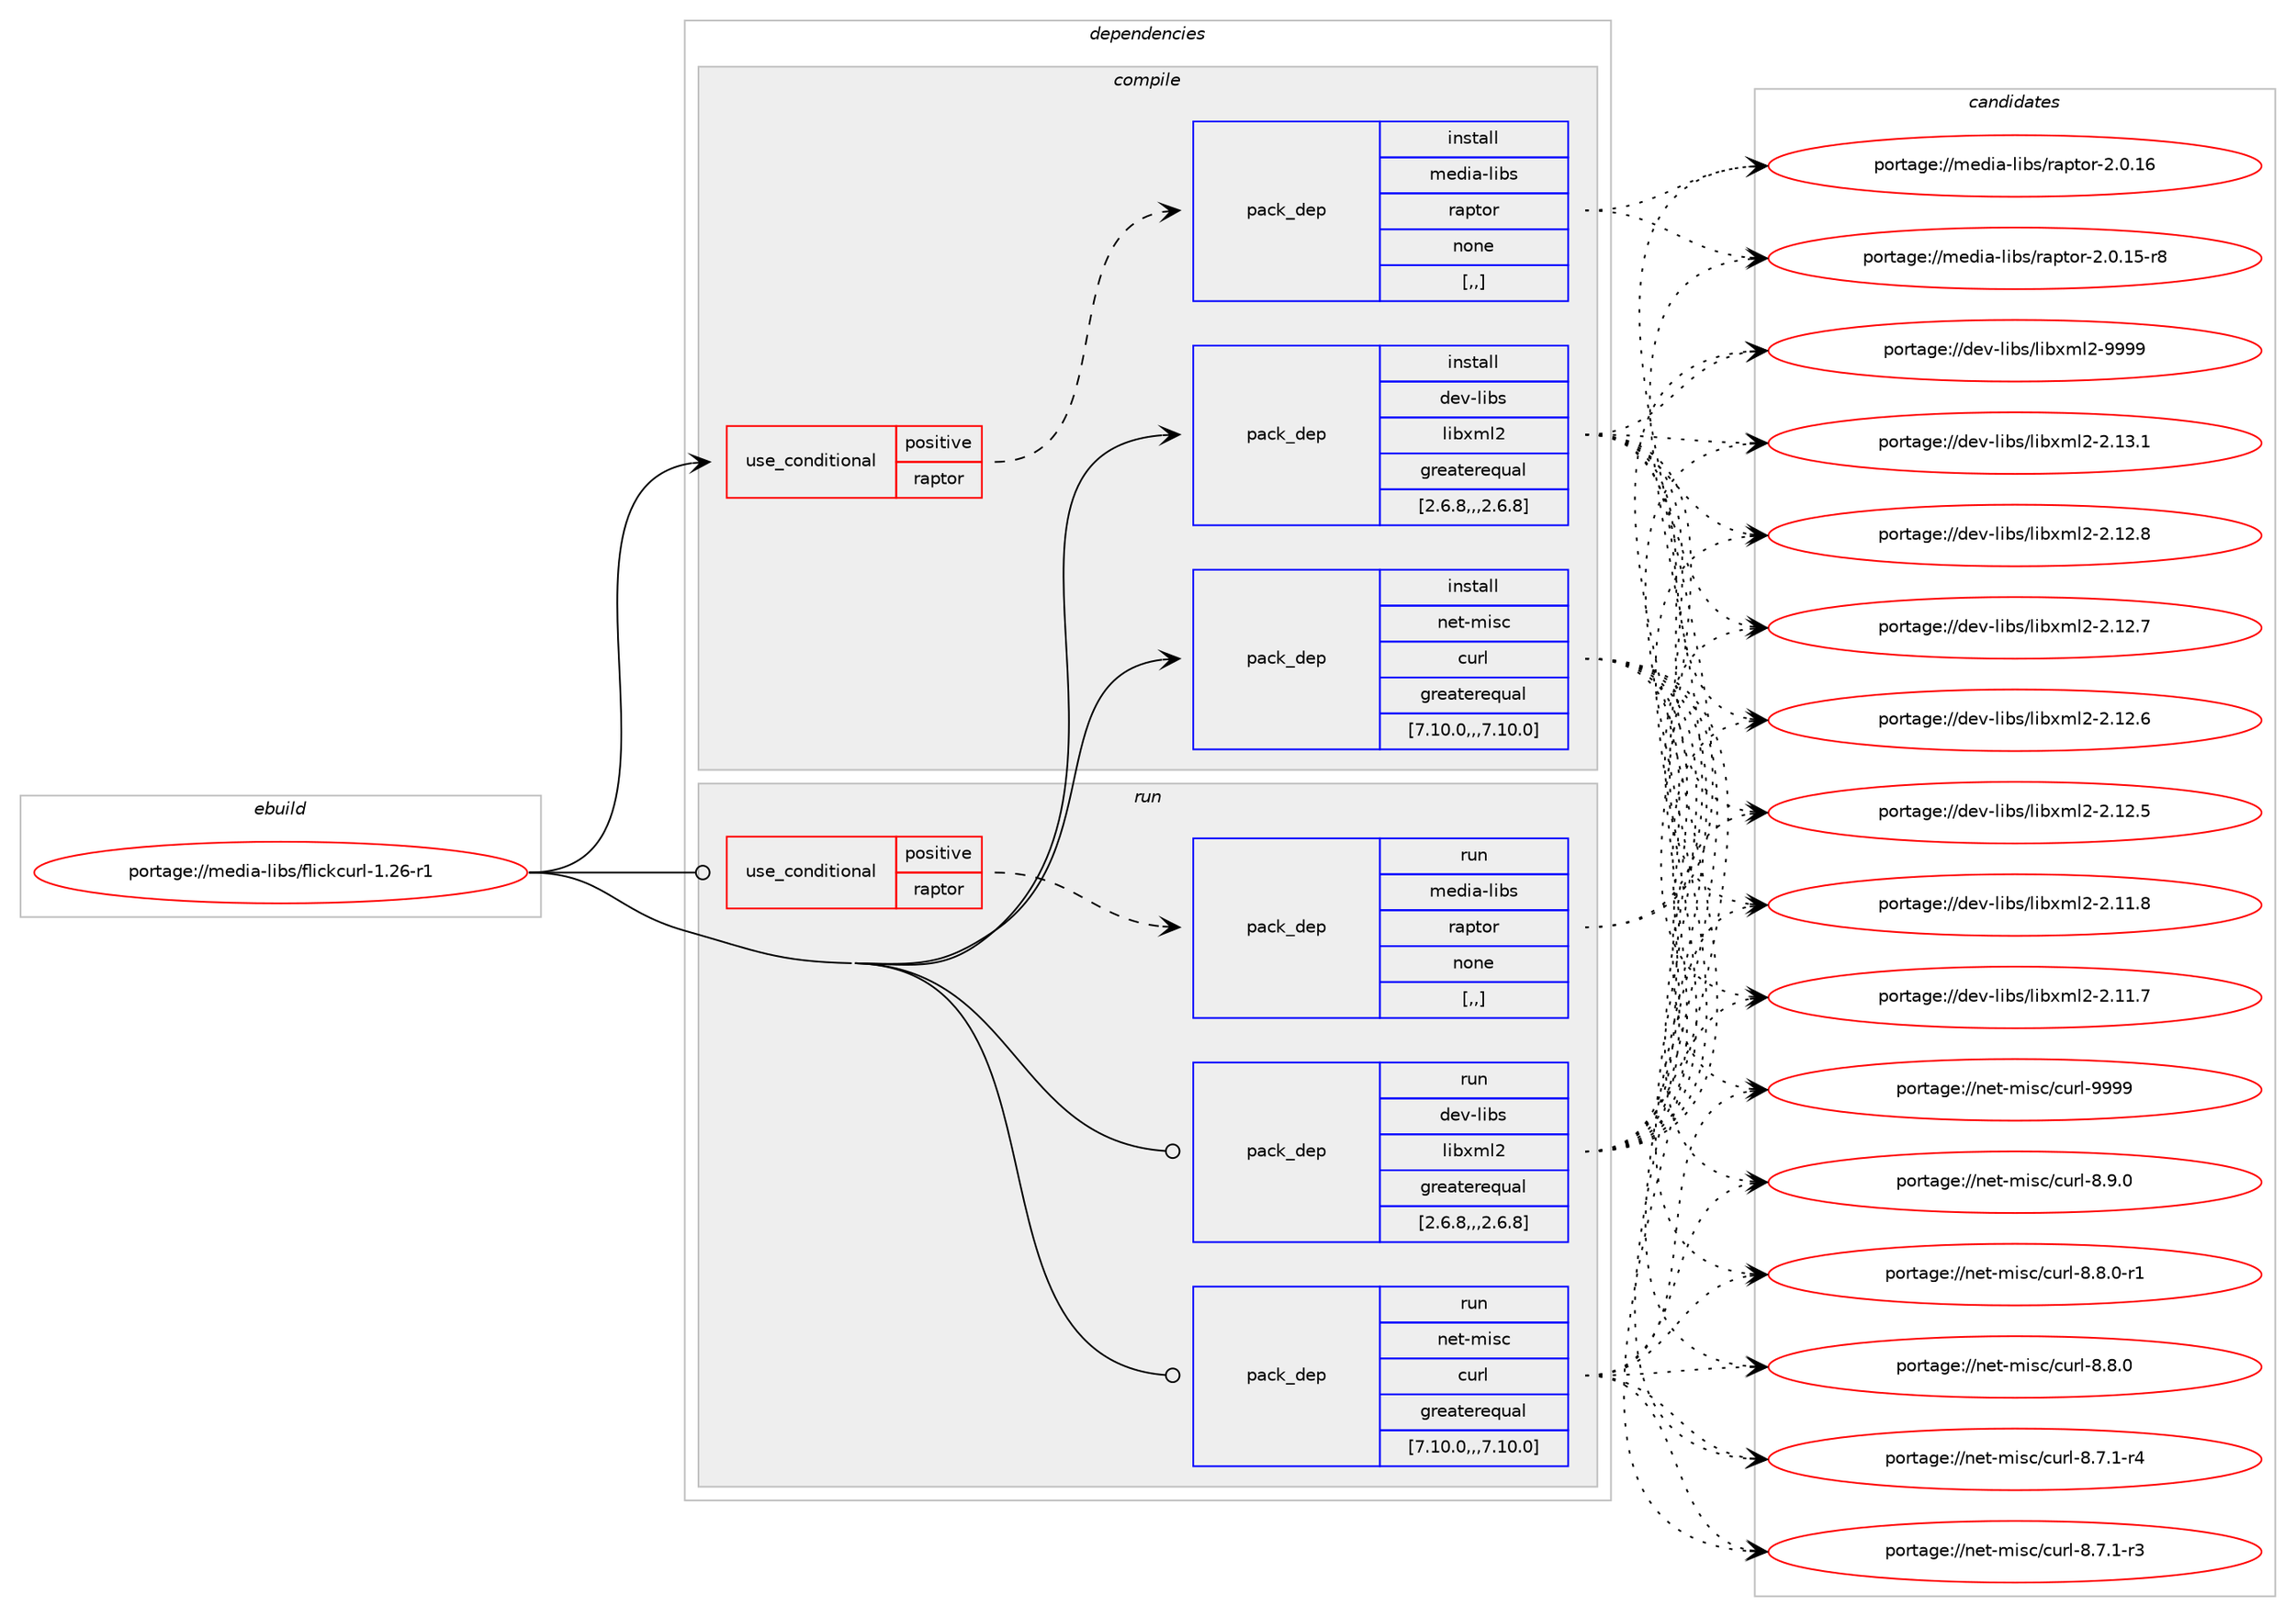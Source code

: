 digraph prolog {

# *************
# Graph options
# *************

newrank=true;
concentrate=true;
compound=true;
graph [rankdir=LR,fontname=Helvetica,fontsize=10,ranksep=1.5];#, ranksep=2.5, nodesep=0.2];
edge  [arrowhead=vee];
node  [fontname=Helvetica,fontsize=10];

# **********
# The ebuild
# **********

subgraph cluster_leftcol {
color=gray;
label=<<i>ebuild</i>>;
id [label="portage://media-libs/flickcurl-1.26-r1", color=red, width=4, href="../media-libs/flickcurl-1.26-r1.svg"];
}

# ****************
# The dependencies
# ****************

subgraph cluster_midcol {
color=gray;
label=<<i>dependencies</i>>;
subgraph cluster_compile {
fillcolor="#eeeeee";
style=filled;
label=<<i>compile</i>>;
subgraph cond74643 {
dependency296606 [label=<<TABLE BORDER="0" CELLBORDER="1" CELLSPACING="0" CELLPADDING="4"><TR><TD ROWSPAN="3" CELLPADDING="10">use_conditional</TD></TR><TR><TD>positive</TD></TR><TR><TD>raptor</TD></TR></TABLE>>, shape=none, color=red];
subgraph pack219609 {
dependency296607 [label=<<TABLE BORDER="0" CELLBORDER="1" CELLSPACING="0" CELLPADDING="4" WIDTH="220"><TR><TD ROWSPAN="6" CELLPADDING="30">pack_dep</TD></TR><TR><TD WIDTH="110">install</TD></TR><TR><TD>media-libs</TD></TR><TR><TD>raptor</TD></TR><TR><TD>none</TD></TR><TR><TD>[,,]</TD></TR></TABLE>>, shape=none, color=blue];
}
dependency296606:e -> dependency296607:w [weight=20,style="dashed",arrowhead="vee"];
}
id:e -> dependency296606:w [weight=20,style="solid",arrowhead="vee"];
subgraph pack219610 {
dependency296608 [label=<<TABLE BORDER="0" CELLBORDER="1" CELLSPACING="0" CELLPADDING="4" WIDTH="220"><TR><TD ROWSPAN="6" CELLPADDING="30">pack_dep</TD></TR><TR><TD WIDTH="110">install</TD></TR><TR><TD>dev-libs</TD></TR><TR><TD>libxml2</TD></TR><TR><TD>greaterequal</TD></TR><TR><TD>[2.6.8,,,2.6.8]</TD></TR></TABLE>>, shape=none, color=blue];
}
id:e -> dependency296608:w [weight=20,style="solid",arrowhead="vee"];
subgraph pack219611 {
dependency296609 [label=<<TABLE BORDER="0" CELLBORDER="1" CELLSPACING="0" CELLPADDING="4" WIDTH="220"><TR><TD ROWSPAN="6" CELLPADDING="30">pack_dep</TD></TR><TR><TD WIDTH="110">install</TD></TR><TR><TD>net-misc</TD></TR><TR><TD>curl</TD></TR><TR><TD>greaterequal</TD></TR><TR><TD>[7.10.0,,,7.10.0]</TD></TR></TABLE>>, shape=none, color=blue];
}
id:e -> dependency296609:w [weight=20,style="solid",arrowhead="vee"];
}
subgraph cluster_compileandrun {
fillcolor="#eeeeee";
style=filled;
label=<<i>compile and run</i>>;
}
subgraph cluster_run {
fillcolor="#eeeeee";
style=filled;
label=<<i>run</i>>;
subgraph cond74644 {
dependency296610 [label=<<TABLE BORDER="0" CELLBORDER="1" CELLSPACING="0" CELLPADDING="4"><TR><TD ROWSPAN="3" CELLPADDING="10">use_conditional</TD></TR><TR><TD>positive</TD></TR><TR><TD>raptor</TD></TR></TABLE>>, shape=none, color=red];
subgraph pack219612 {
dependency296611 [label=<<TABLE BORDER="0" CELLBORDER="1" CELLSPACING="0" CELLPADDING="4" WIDTH="220"><TR><TD ROWSPAN="6" CELLPADDING="30">pack_dep</TD></TR><TR><TD WIDTH="110">run</TD></TR><TR><TD>media-libs</TD></TR><TR><TD>raptor</TD></TR><TR><TD>none</TD></TR><TR><TD>[,,]</TD></TR></TABLE>>, shape=none, color=blue];
}
dependency296610:e -> dependency296611:w [weight=20,style="dashed",arrowhead="vee"];
}
id:e -> dependency296610:w [weight=20,style="solid",arrowhead="odot"];
subgraph pack219613 {
dependency296612 [label=<<TABLE BORDER="0" CELLBORDER="1" CELLSPACING="0" CELLPADDING="4" WIDTH="220"><TR><TD ROWSPAN="6" CELLPADDING="30">pack_dep</TD></TR><TR><TD WIDTH="110">run</TD></TR><TR><TD>dev-libs</TD></TR><TR><TD>libxml2</TD></TR><TR><TD>greaterequal</TD></TR><TR><TD>[2.6.8,,,2.6.8]</TD></TR></TABLE>>, shape=none, color=blue];
}
id:e -> dependency296612:w [weight=20,style="solid",arrowhead="odot"];
subgraph pack219614 {
dependency296613 [label=<<TABLE BORDER="0" CELLBORDER="1" CELLSPACING="0" CELLPADDING="4" WIDTH="220"><TR><TD ROWSPAN="6" CELLPADDING="30">pack_dep</TD></TR><TR><TD WIDTH="110">run</TD></TR><TR><TD>net-misc</TD></TR><TR><TD>curl</TD></TR><TR><TD>greaterequal</TD></TR><TR><TD>[7.10.0,,,7.10.0]</TD></TR></TABLE>>, shape=none, color=blue];
}
id:e -> dependency296613:w [weight=20,style="solid",arrowhead="odot"];
}
}

# **************
# The candidates
# **************

subgraph cluster_choices {
rank=same;
color=gray;
label=<<i>candidates</i>>;

subgraph choice219609 {
color=black;
nodesep=1;
choice109101100105974510810598115471149711211611111445504648464954 [label="portage://media-libs/raptor-2.0.16", color=red, width=4,href="../media-libs/raptor-2.0.16.svg"];
choice1091011001059745108105981154711497112116111114455046484649534511456 [label="portage://media-libs/raptor-2.0.15-r8", color=red, width=4,href="../media-libs/raptor-2.0.15-r8.svg"];
dependency296607:e -> choice109101100105974510810598115471149711211611111445504648464954:w [style=dotted,weight="100"];
dependency296607:e -> choice1091011001059745108105981154711497112116111114455046484649534511456:w [style=dotted,weight="100"];
}
subgraph choice219610 {
color=black;
nodesep=1;
choice10010111845108105981154710810598120109108504557575757 [label="portage://dev-libs/libxml2-9999", color=red, width=4,href="../dev-libs/libxml2-9999.svg"];
choice100101118451081059811547108105981201091085045504649514649 [label="portage://dev-libs/libxml2-2.13.1", color=red, width=4,href="../dev-libs/libxml2-2.13.1.svg"];
choice100101118451081059811547108105981201091085045504649504656 [label="portage://dev-libs/libxml2-2.12.8", color=red, width=4,href="../dev-libs/libxml2-2.12.8.svg"];
choice100101118451081059811547108105981201091085045504649504655 [label="portage://dev-libs/libxml2-2.12.7", color=red, width=4,href="../dev-libs/libxml2-2.12.7.svg"];
choice100101118451081059811547108105981201091085045504649504654 [label="portage://dev-libs/libxml2-2.12.6", color=red, width=4,href="../dev-libs/libxml2-2.12.6.svg"];
choice100101118451081059811547108105981201091085045504649504653 [label="portage://dev-libs/libxml2-2.12.5", color=red, width=4,href="../dev-libs/libxml2-2.12.5.svg"];
choice100101118451081059811547108105981201091085045504649494656 [label="portage://dev-libs/libxml2-2.11.8", color=red, width=4,href="../dev-libs/libxml2-2.11.8.svg"];
choice100101118451081059811547108105981201091085045504649494655 [label="portage://dev-libs/libxml2-2.11.7", color=red, width=4,href="../dev-libs/libxml2-2.11.7.svg"];
dependency296608:e -> choice10010111845108105981154710810598120109108504557575757:w [style=dotted,weight="100"];
dependency296608:e -> choice100101118451081059811547108105981201091085045504649514649:w [style=dotted,weight="100"];
dependency296608:e -> choice100101118451081059811547108105981201091085045504649504656:w [style=dotted,weight="100"];
dependency296608:e -> choice100101118451081059811547108105981201091085045504649504655:w [style=dotted,weight="100"];
dependency296608:e -> choice100101118451081059811547108105981201091085045504649504654:w [style=dotted,weight="100"];
dependency296608:e -> choice100101118451081059811547108105981201091085045504649504653:w [style=dotted,weight="100"];
dependency296608:e -> choice100101118451081059811547108105981201091085045504649494656:w [style=dotted,weight="100"];
dependency296608:e -> choice100101118451081059811547108105981201091085045504649494655:w [style=dotted,weight="100"];
}
subgraph choice219611 {
color=black;
nodesep=1;
choice110101116451091051159947991171141084557575757 [label="portage://net-misc/curl-9999", color=red, width=4,href="../net-misc/curl-9999.svg"];
choice11010111645109105115994799117114108455646574648 [label="portage://net-misc/curl-8.9.0", color=red, width=4,href="../net-misc/curl-8.9.0.svg"];
choice110101116451091051159947991171141084556465646484511449 [label="portage://net-misc/curl-8.8.0-r1", color=red, width=4,href="../net-misc/curl-8.8.0-r1.svg"];
choice11010111645109105115994799117114108455646564648 [label="portage://net-misc/curl-8.8.0", color=red, width=4,href="../net-misc/curl-8.8.0.svg"];
choice110101116451091051159947991171141084556465546494511452 [label="portage://net-misc/curl-8.7.1-r4", color=red, width=4,href="../net-misc/curl-8.7.1-r4.svg"];
choice110101116451091051159947991171141084556465546494511451 [label="portage://net-misc/curl-8.7.1-r3", color=red, width=4,href="../net-misc/curl-8.7.1-r3.svg"];
dependency296609:e -> choice110101116451091051159947991171141084557575757:w [style=dotted,weight="100"];
dependency296609:e -> choice11010111645109105115994799117114108455646574648:w [style=dotted,weight="100"];
dependency296609:e -> choice110101116451091051159947991171141084556465646484511449:w [style=dotted,weight="100"];
dependency296609:e -> choice11010111645109105115994799117114108455646564648:w [style=dotted,weight="100"];
dependency296609:e -> choice110101116451091051159947991171141084556465546494511452:w [style=dotted,weight="100"];
dependency296609:e -> choice110101116451091051159947991171141084556465546494511451:w [style=dotted,weight="100"];
}
subgraph choice219612 {
color=black;
nodesep=1;
choice109101100105974510810598115471149711211611111445504648464954 [label="portage://media-libs/raptor-2.0.16", color=red, width=4,href="../media-libs/raptor-2.0.16.svg"];
choice1091011001059745108105981154711497112116111114455046484649534511456 [label="portage://media-libs/raptor-2.0.15-r8", color=red, width=4,href="../media-libs/raptor-2.0.15-r8.svg"];
dependency296611:e -> choice109101100105974510810598115471149711211611111445504648464954:w [style=dotted,weight="100"];
dependency296611:e -> choice1091011001059745108105981154711497112116111114455046484649534511456:w [style=dotted,weight="100"];
}
subgraph choice219613 {
color=black;
nodesep=1;
choice10010111845108105981154710810598120109108504557575757 [label="portage://dev-libs/libxml2-9999", color=red, width=4,href="../dev-libs/libxml2-9999.svg"];
choice100101118451081059811547108105981201091085045504649514649 [label="portage://dev-libs/libxml2-2.13.1", color=red, width=4,href="../dev-libs/libxml2-2.13.1.svg"];
choice100101118451081059811547108105981201091085045504649504656 [label="portage://dev-libs/libxml2-2.12.8", color=red, width=4,href="../dev-libs/libxml2-2.12.8.svg"];
choice100101118451081059811547108105981201091085045504649504655 [label="portage://dev-libs/libxml2-2.12.7", color=red, width=4,href="../dev-libs/libxml2-2.12.7.svg"];
choice100101118451081059811547108105981201091085045504649504654 [label="portage://dev-libs/libxml2-2.12.6", color=red, width=4,href="../dev-libs/libxml2-2.12.6.svg"];
choice100101118451081059811547108105981201091085045504649504653 [label="portage://dev-libs/libxml2-2.12.5", color=red, width=4,href="../dev-libs/libxml2-2.12.5.svg"];
choice100101118451081059811547108105981201091085045504649494656 [label="portage://dev-libs/libxml2-2.11.8", color=red, width=4,href="../dev-libs/libxml2-2.11.8.svg"];
choice100101118451081059811547108105981201091085045504649494655 [label="portage://dev-libs/libxml2-2.11.7", color=red, width=4,href="../dev-libs/libxml2-2.11.7.svg"];
dependency296612:e -> choice10010111845108105981154710810598120109108504557575757:w [style=dotted,weight="100"];
dependency296612:e -> choice100101118451081059811547108105981201091085045504649514649:w [style=dotted,weight="100"];
dependency296612:e -> choice100101118451081059811547108105981201091085045504649504656:w [style=dotted,weight="100"];
dependency296612:e -> choice100101118451081059811547108105981201091085045504649504655:w [style=dotted,weight="100"];
dependency296612:e -> choice100101118451081059811547108105981201091085045504649504654:w [style=dotted,weight="100"];
dependency296612:e -> choice100101118451081059811547108105981201091085045504649504653:w [style=dotted,weight="100"];
dependency296612:e -> choice100101118451081059811547108105981201091085045504649494656:w [style=dotted,weight="100"];
dependency296612:e -> choice100101118451081059811547108105981201091085045504649494655:w [style=dotted,weight="100"];
}
subgraph choice219614 {
color=black;
nodesep=1;
choice110101116451091051159947991171141084557575757 [label="portage://net-misc/curl-9999", color=red, width=4,href="../net-misc/curl-9999.svg"];
choice11010111645109105115994799117114108455646574648 [label="portage://net-misc/curl-8.9.0", color=red, width=4,href="../net-misc/curl-8.9.0.svg"];
choice110101116451091051159947991171141084556465646484511449 [label="portage://net-misc/curl-8.8.0-r1", color=red, width=4,href="../net-misc/curl-8.8.0-r1.svg"];
choice11010111645109105115994799117114108455646564648 [label="portage://net-misc/curl-8.8.0", color=red, width=4,href="../net-misc/curl-8.8.0.svg"];
choice110101116451091051159947991171141084556465546494511452 [label="portage://net-misc/curl-8.7.1-r4", color=red, width=4,href="../net-misc/curl-8.7.1-r4.svg"];
choice110101116451091051159947991171141084556465546494511451 [label="portage://net-misc/curl-8.7.1-r3", color=red, width=4,href="../net-misc/curl-8.7.1-r3.svg"];
dependency296613:e -> choice110101116451091051159947991171141084557575757:w [style=dotted,weight="100"];
dependency296613:e -> choice11010111645109105115994799117114108455646574648:w [style=dotted,weight="100"];
dependency296613:e -> choice110101116451091051159947991171141084556465646484511449:w [style=dotted,weight="100"];
dependency296613:e -> choice11010111645109105115994799117114108455646564648:w [style=dotted,weight="100"];
dependency296613:e -> choice110101116451091051159947991171141084556465546494511452:w [style=dotted,weight="100"];
dependency296613:e -> choice110101116451091051159947991171141084556465546494511451:w [style=dotted,weight="100"];
}
}

}
